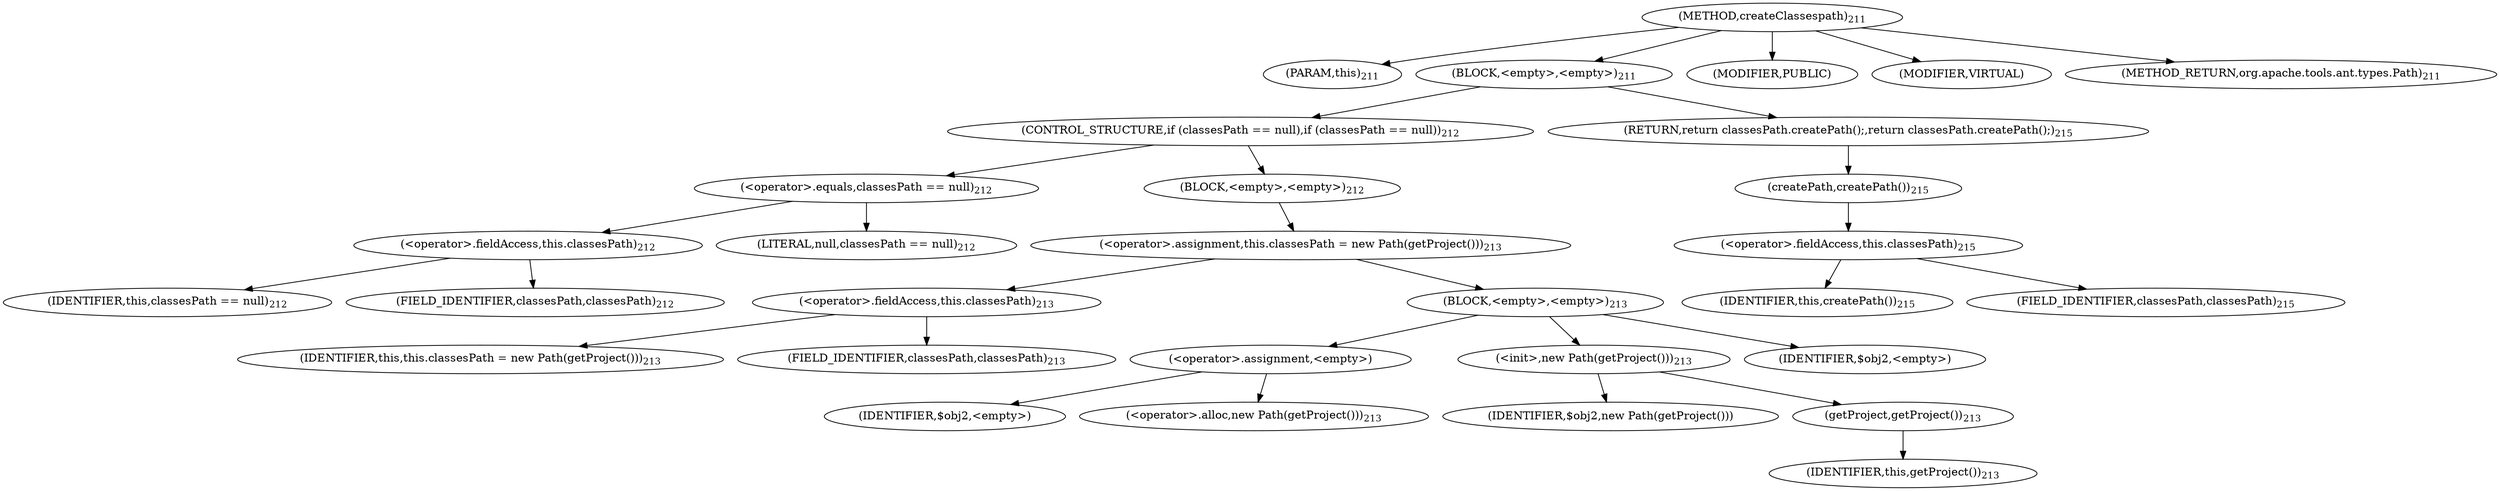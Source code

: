 digraph "createClassespath" {  
"312" [label = <(METHOD,createClassespath)<SUB>211</SUB>> ]
"10" [label = <(PARAM,this)<SUB>211</SUB>> ]
"313" [label = <(BLOCK,&lt;empty&gt;,&lt;empty&gt;)<SUB>211</SUB>> ]
"314" [label = <(CONTROL_STRUCTURE,if (classesPath == null),if (classesPath == null))<SUB>212</SUB>> ]
"315" [label = <(&lt;operator&gt;.equals,classesPath == null)<SUB>212</SUB>> ]
"316" [label = <(&lt;operator&gt;.fieldAccess,this.classesPath)<SUB>212</SUB>> ]
"317" [label = <(IDENTIFIER,this,classesPath == null)<SUB>212</SUB>> ]
"318" [label = <(FIELD_IDENTIFIER,classesPath,classesPath)<SUB>212</SUB>> ]
"319" [label = <(LITERAL,null,classesPath == null)<SUB>212</SUB>> ]
"320" [label = <(BLOCK,&lt;empty&gt;,&lt;empty&gt;)<SUB>212</SUB>> ]
"321" [label = <(&lt;operator&gt;.assignment,this.classesPath = new Path(getProject()))<SUB>213</SUB>> ]
"322" [label = <(&lt;operator&gt;.fieldAccess,this.classesPath)<SUB>213</SUB>> ]
"323" [label = <(IDENTIFIER,this,this.classesPath = new Path(getProject()))<SUB>213</SUB>> ]
"324" [label = <(FIELD_IDENTIFIER,classesPath,classesPath)<SUB>213</SUB>> ]
"325" [label = <(BLOCK,&lt;empty&gt;,&lt;empty&gt;)<SUB>213</SUB>> ]
"326" [label = <(&lt;operator&gt;.assignment,&lt;empty&gt;)> ]
"327" [label = <(IDENTIFIER,$obj2,&lt;empty&gt;)> ]
"328" [label = <(&lt;operator&gt;.alloc,new Path(getProject()))<SUB>213</SUB>> ]
"329" [label = <(&lt;init&gt;,new Path(getProject()))<SUB>213</SUB>> ]
"330" [label = <(IDENTIFIER,$obj2,new Path(getProject()))> ]
"331" [label = <(getProject,getProject())<SUB>213</SUB>> ]
"9" [label = <(IDENTIFIER,this,getProject())<SUB>213</SUB>> ]
"332" [label = <(IDENTIFIER,$obj2,&lt;empty&gt;)> ]
"333" [label = <(RETURN,return classesPath.createPath();,return classesPath.createPath();)<SUB>215</SUB>> ]
"334" [label = <(createPath,createPath())<SUB>215</SUB>> ]
"335" [label = <(&lt;operator&gt;.fieldAccess,this.classesPath)<SUB>215</SUB>> ]
"336" [label = <(IDENTIFIER,this,createPath())<SUB>215</SUB>> ]
"337" [label = <(FIELD_IDENTIFIER,classesPath,classesPath)<SUB>215</SUB>> ]
"338" [label = <(MODIFIER,PUBLIC)> ]
"339" [label = <(MODIFIER,VIRTUAL)> ]
"340" [label = <(METHOD_RETURN,org.apache.tools.ant.types.Path)<SUB>211</SUB>> ]
  "312" -> "10" 
  "312" -> "313" 
  "312" -> "338" 
  "312" -> "339" 
  "312" -> "340" 
  "313" -> "314" 
  "313" -> "333" 
  "314" -> "315" 
  "314" -> "320" 
  "315" -> "316" 
  "315" -> "319" 
  "316" -> "317" 
  "316" -> "318" 
  "320" -> "321" 
  "321" -> "322" 
  "321" -> "325" 
  "322" -> "323" 
  "322" -> "324" 
  "325" -> "326" 
  "325" -> "329" 
  "325" -> "332" 
  "326" -> "327" 
  "326" -> "328" 
  "329" -> "330" 
  "329" -> "331" 
  "331" -> "9" 
  "333" -> "334" 
  "334" -> "335" 
  "335" -> "336" 
  "335" -> "337" 
}
